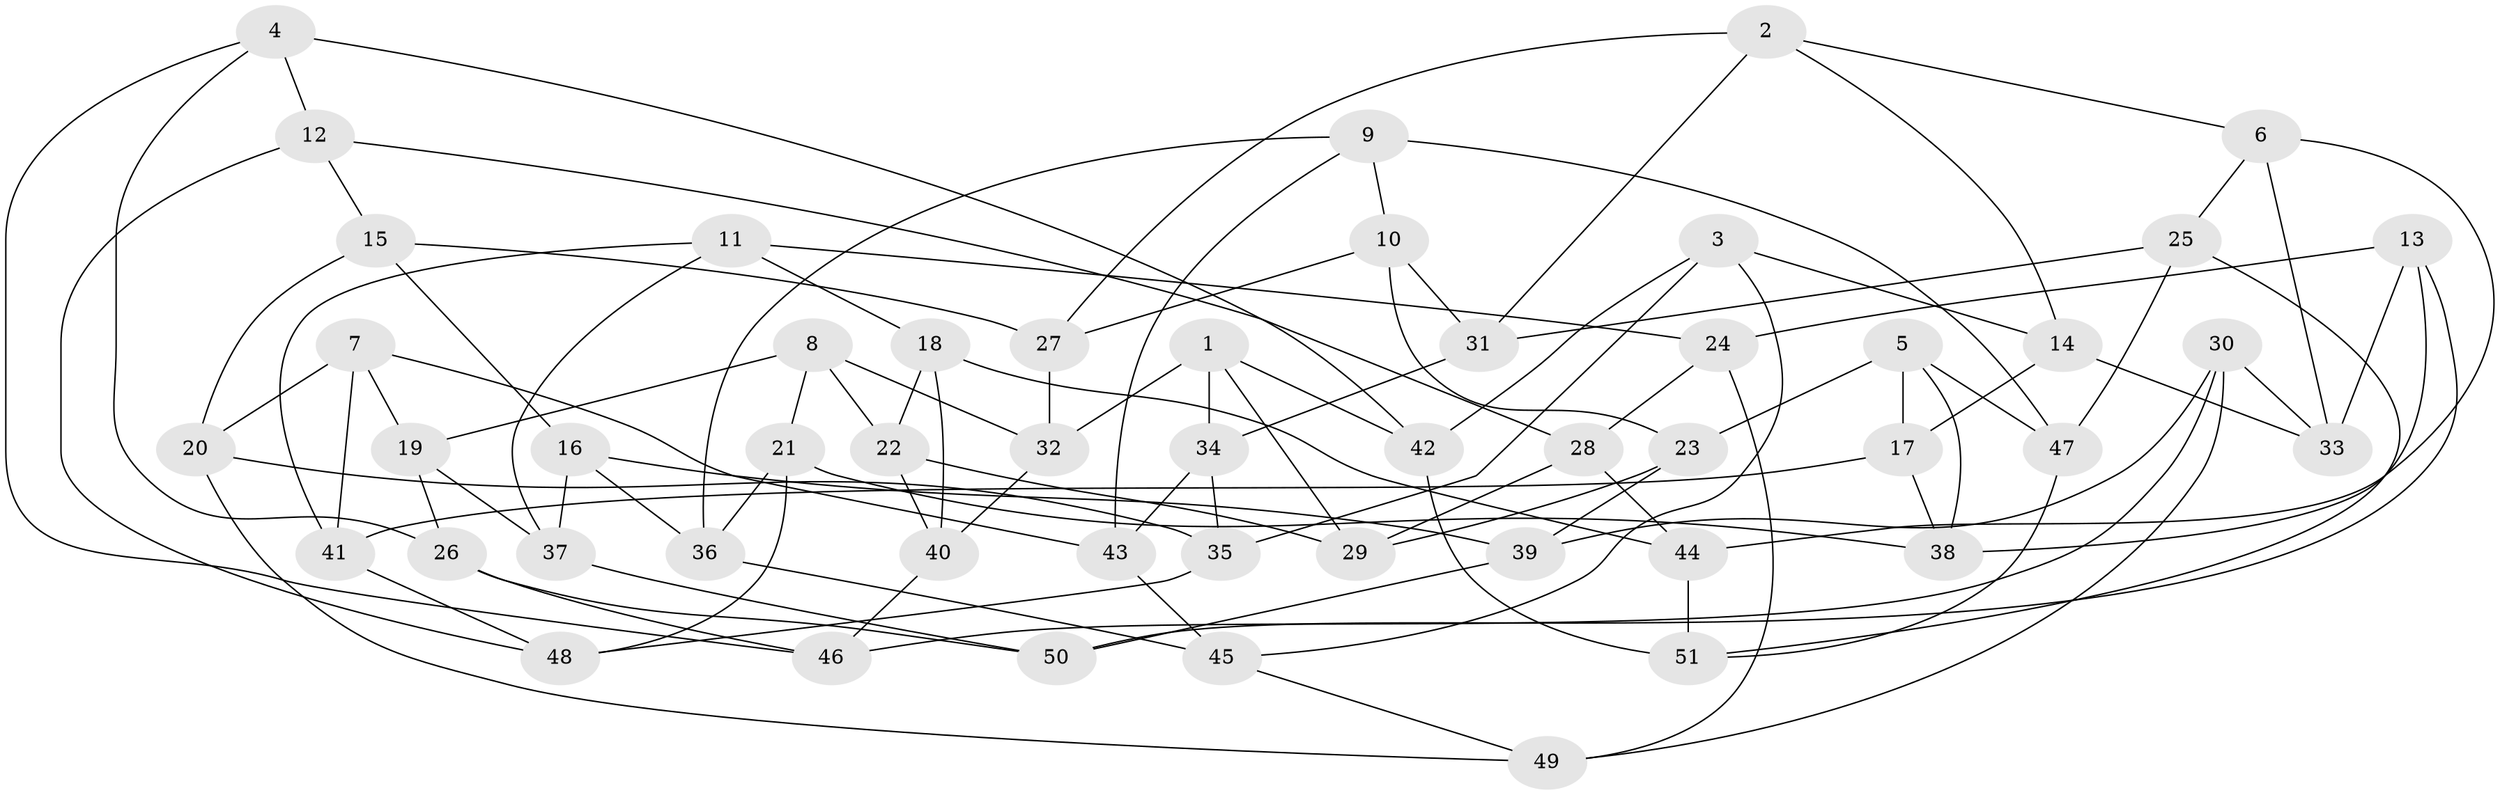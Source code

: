 // coarse degree distribution, {6: 0.38461538461538464, 4: 0.23076923076923078, 3: 0.038461538461538464, 5: 0.2692307692307692, 7: 0.07692307692307693}
// Generated by graph-tools (version 1.1) at 2025/38/03/04/25 23:38:06]
// undirected, 51 vertices, 102 edges
graph export_dot {
  node [color=gray90,style=filled];
  1;
  2;
  3;
  4;
  5;
  6;
  7;
  8;
  9;
  10;
  11;
  12;
  13;
  14;
  15;
  16;
  17;
  18;
  19;
  20;
  21;
  22;
  23;
  24;
  25;
  26;
  27;
  28;
  29;
  30;
  31;
  32;
  33;
  34;
  35;
  36;
  37;
  38;
  39;
  40;
  41;
  42;
  43;
  44;
  45;
  46;
  47;
  48;
  49;
  50;
  51;
  1 -- 32;
  1 -- 34;
  1 -- 42;
  1 -- 29;
  2 -- 6;
  2 -- 31;
  2 -- 27;
  2 -- 14;
  3 -- 35;
  3 -- 42;
  3 -- 45;
  3 -- 14;
  4 -- 42;
  4 -- 46;
  4 -- 12;
  4 -- 26;
  5 -- 38;
  5 -- 23;
  5 -- 47;
  5 -- 17;
  6 -- 25;
  6 -- 44;
  6 -- 33;
  7 -- 20;
  7 -- 19;
  7 -- 43;
  7 -- 41;
  8 -- 19;
  8 -- 22;
  8 -- 21;
  8 -- 32;
  9 -- 43;
  9 -- 47;
  9 -- 10;
  9 -- 36;
  10 -- 27;
  10 -- 31;
  10 -- 23;
  11 -- 37;
  11 -- 24;
  11 -- 41;
  11 -- 18;
  12 -- 28;
  12 -- 15;
  12 -- 48;
  13 -- 24;
  13 -- 50;
  13 -- 33;
  13 -- 38;
  14 -- 17;
  14 -- 33;
  15 -- 16;
  15 -- 27;
  15 -- 20;
  16 -- 39;
  16 -- 37;
  16 -- 36;
  17 -- 38;
  17 -- 41;
  18 -- 44;
  18 -- 40;
  18 -- 22;
  19 -- 37;
  19 -- 26;
  20 -- 49;
  20 -- 35;
  21 -- 48;
  21 -- 36;
  21 -- 38;
  22 -- 40;
  22 -- 29;
  23 -- 29;
  23 -- 39;
  24 -- 49;
  24 -- 28;
  25 -- 51;
  25 -- 31;
  25 -- 47;
  26 -- 50;
  26 -- 46;
  27 -- 32;
  28 -- 44;
  28 -- 29;
  30 -- 33;
  30 -- 49;
  30 -- 39;
  30 -- 46;
  31 -- 34;
  32 -- 40;
  34 -- 43;
  34 -- 35;
  35 -- 48;
  36 -- 45;
  37 -- 50;
  39 -- 50;
  40 -- 46;
  41 -- 48;
  42 -- 51;
  43 -- 45;
  44 -- 51;
  45 -- 49;
  47 -- 51;
}
